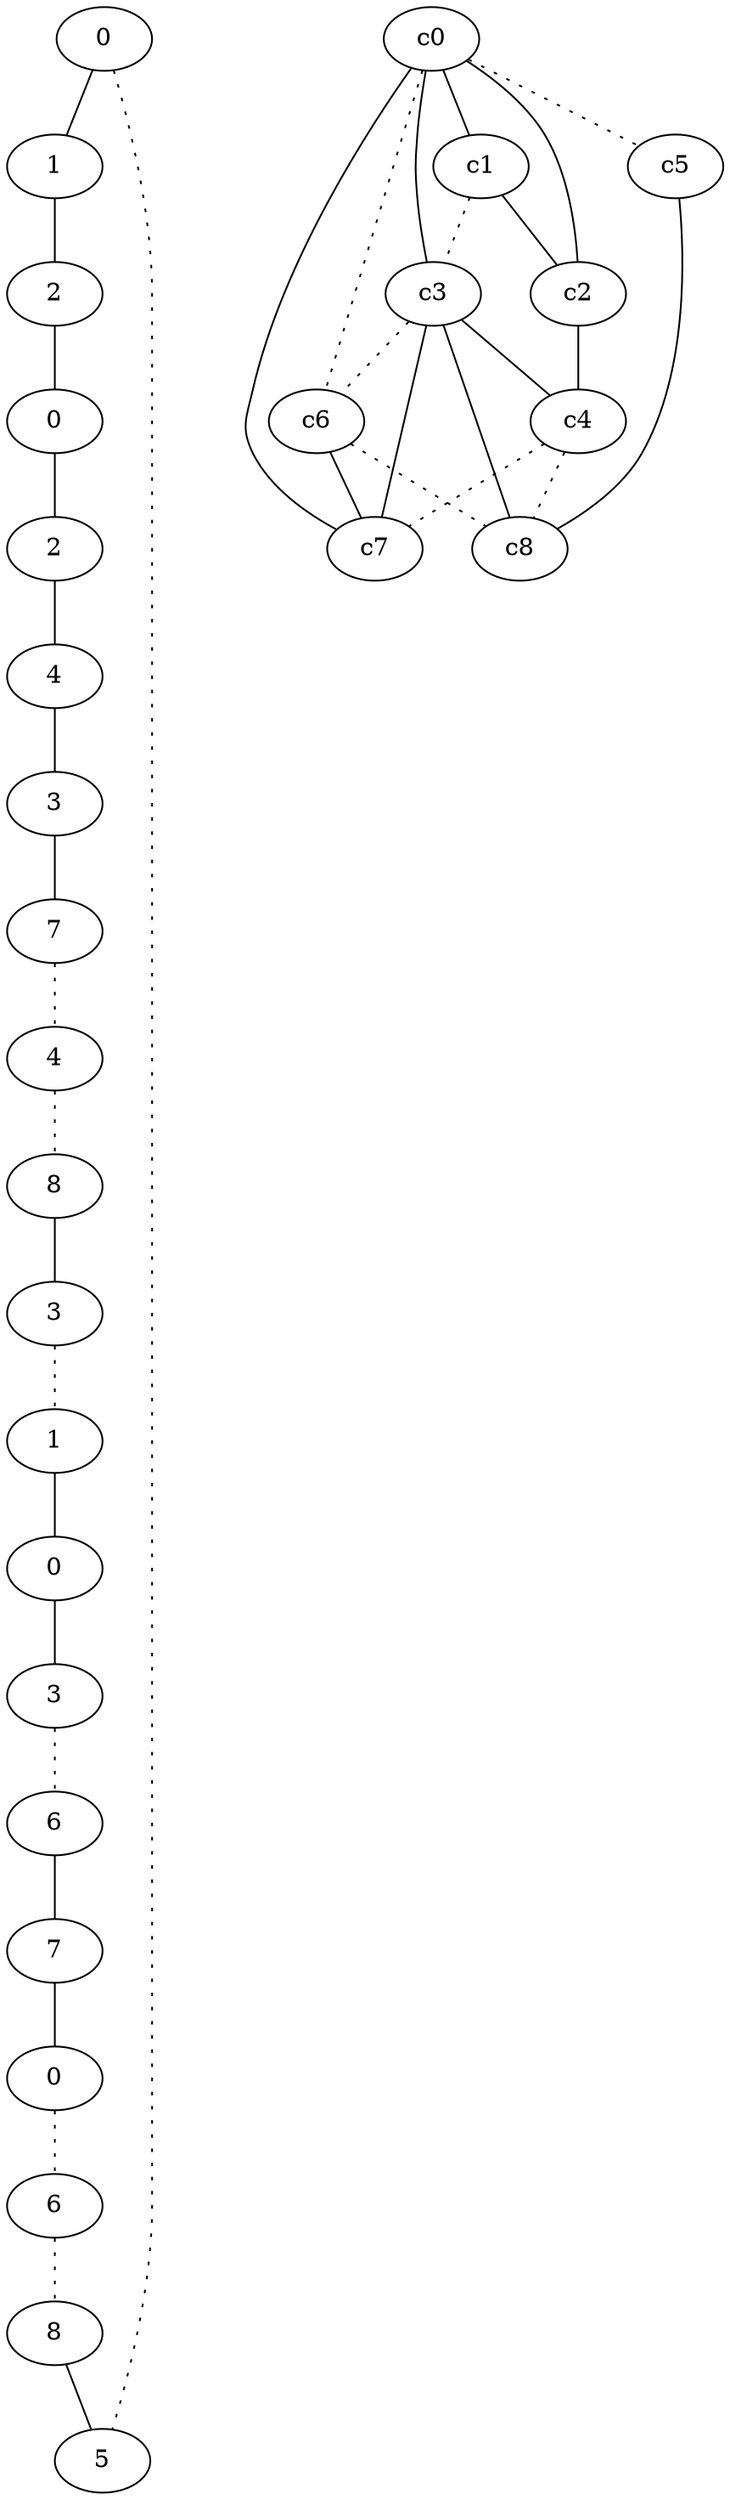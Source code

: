 graph {
a0[label=0];
a1[label=1];
a2[label=2];
a3[label=0];
a4[label=2];
a5[label=4];
a6[label=3];
a7[label=7];
a8[label=4];
a9[label=8];
a10[label=3];
a11[label=1];
a12[label=0];
a13[label=3];
a14[label=6];
a15[label=7];
a16[label=0];
a17[label=6];
a18[label=8];
a19[label=5];
a0 -- a1;
a0 -- a19 [style=dotted];
a1 -- a2;
a2 -- a3;
a3 -- a4;
a4 -- a5;
a5 -- a6;
a6 -- a7;
a7 -- a8 [style=dotted];
a8 -- a9 [style=dotted];
a9 -- a10;
a10 -- a11 [style=dotted];
a11 -- a12;
a12 -- a13;
a13 -- a14 [style=dotted];
a14 -- a15;
a15 -- a16;
a16 -- a17 [style=dotted];
a17 -- a18 [style=dotted];
a18 -- a19;
c0 -- c1;
c0 -- c2;
c0 -- c3;
c0 -- c5 [style=dotted];
c0 -- c6 [style=dotted];
c0 -- c7;
c1 -- c2;
c1 -- c3 [style=dotted];
c2 -- c4;
c3 -- c4;
c3 -- c6 [style=dotted];
c3 -- c7;
c3 -- c8;
c4 -- c7 [style=dotted];
c4 -- c8 [style=dotted];
c5 -- c8;
c6 -- c7;
c6 -- c8 [style=dotted];
}
